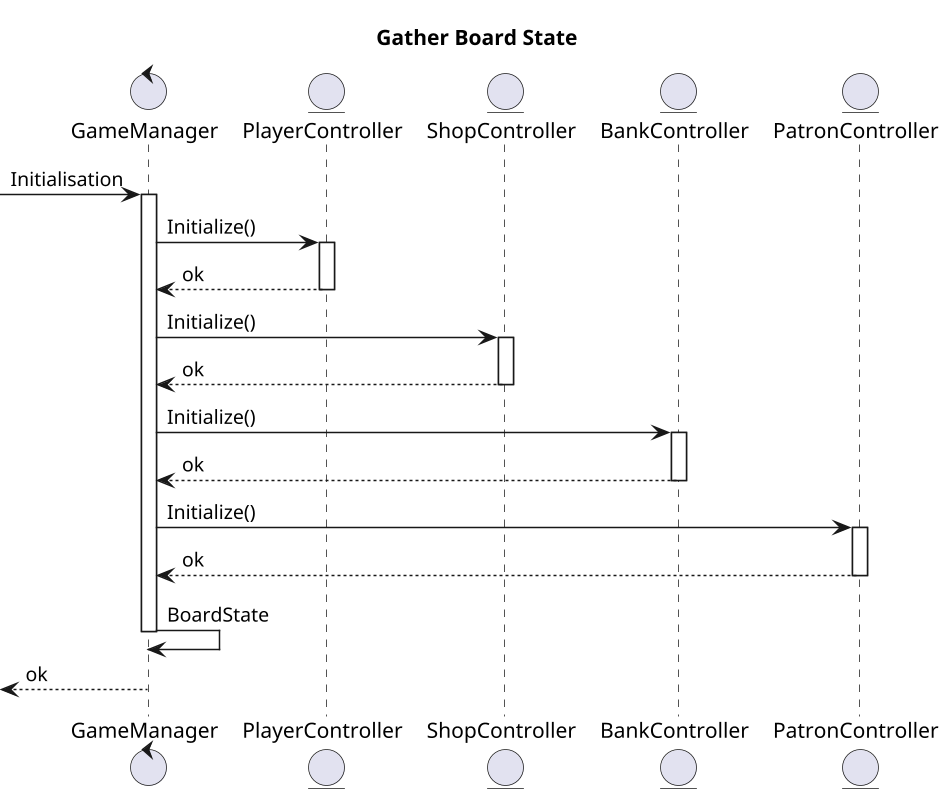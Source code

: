 @startuml Sequence Diagram
title Gather Board State
scale 1.5

control GameManager
entity PlayerController
entity ShopController
entity BankController
entity PatronController


[-> GameManager : Initialisation
activate GameManager

GameManager -> PlayerController : Initialize()
activate PlayerController
GameManager <-- PlayerController : ok
deactivate PlayerController

GameManager -> ShopController : Initialize()
activate ShopController
GameManager <-- ShopController : ok
deactivate ShopController

GameManager -> BankController : Initialize()
activate BankController
GameManager <-- BankController : ok
deactivate BankController

GameManager -> PatronController : Initialize()
activate PatronController
GameManager <-- PatronController : ok
deactivate PatronController


GameManager -> GameManager : BoardState
deactivate GameManager
[<-- GameManager : ok
deactivate GameManager


@enduml

